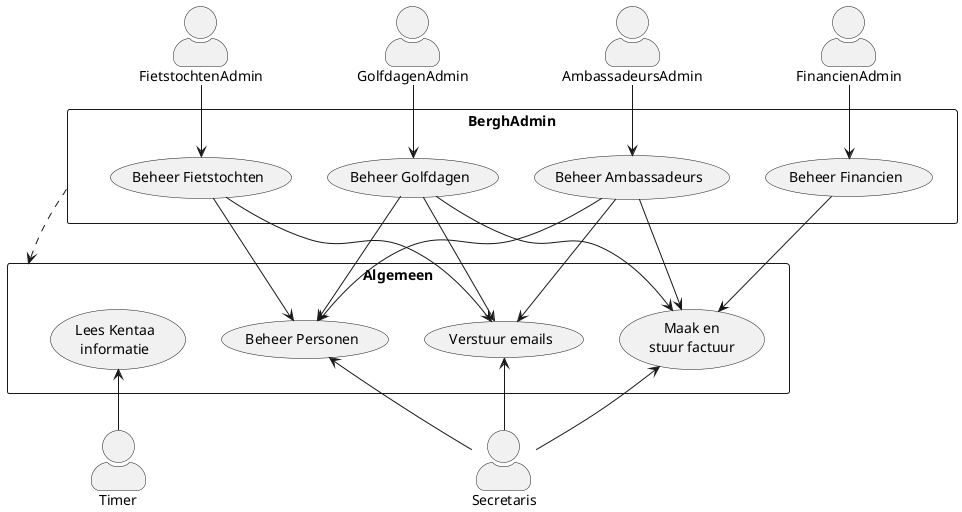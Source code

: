 @startuml UseCaseModel

skinparam actorStyle awesome
skinparam packageStyle rectangle

actor FietstochtenAdmin as FTA
actor GolfdagenAdmin as GA
actor AmbassadeursAdmin as AA
actor FinancienAdmin as FA
actor Secretaris as S
actor Timer as T 

package BerghAdmin {
    usecase (Beheer Fietstochten) as UC1
    usecase (Beheer Golfdagen) as UC2
    usecase (Beheer Ambassadeurs) as UC3
    usecase (Beheer Financien) as UC4
}

package Algemeen {
    usecase (Beheer Personen) as UC5
    usecase (Verstuur emails) as UC6
    usecase (Maak en\nstuur factuur) as UC7
    usecase (Lees Kentaa\ninformatie) as UC8
}

FTA --> UC1
GA --> UC2
AA --> UC3

FA --> UC4

S -up-> UC5
S -up-> UC6
S -up-> UC7

T -up-> UC8

UC1 --> UC5
UC2 --> UC5
UC3 --> UC5
UC1 --> UC6
UC2 --> UC6
UC3 --> UC6
UC2 --> UC7
UC3 --> UC7
UC4 --> UC7
BerghAdmin .down.> Algemeen

@enduml
